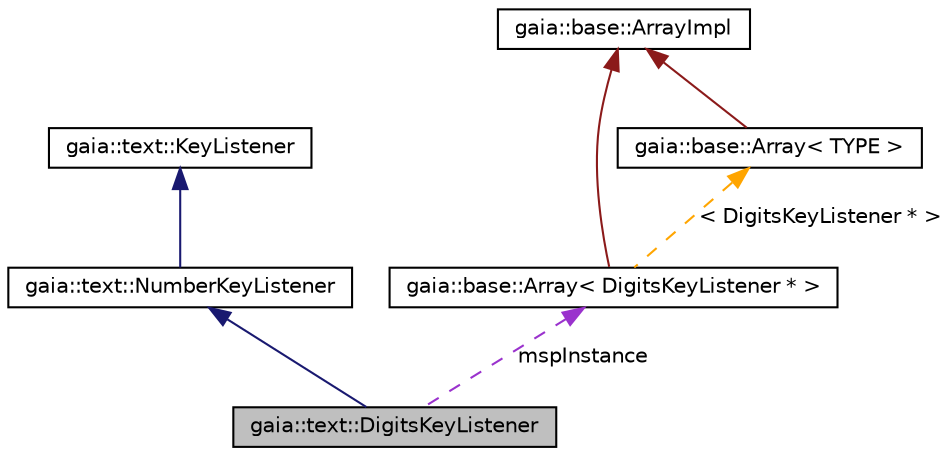 digraph G
{
  edge [fontname="Helvetica",fontsize="10",labelfontname="Helvetica",labelfontsize="10"];
  node [fontname="Helvetica",fontsize="10",shape=record];
  Node1 [label="gaia::text::DigitsKeyListener",height=0.2,width=0.4,color="black", fillcolor="grey75", style="filled" fontcolor="black"];
  Node2 -> Node1 [dir=back,color="midnightblue",fontsize="10",style="solid",fontname="Helvetica"];
  Node2 [label="gaia::text::NumberKeyListener",height=0.2,width=0.4,color="black", fillcolor="white", style="filled",URL="$da/d8a/classgaia_1_1text_1_1_number_key_listener.html",tooltip="For numeric text entry."];
  Node3 -> Node2 [dir=back,color="midnightblue",fontsize="10",style="solid",fontname="Helvetica"];
  Node3 [label="gaia::text::KeyListener",height=0.2,width=0.4,color="black", fillcolor="white", style="filled",URL="$d7/d60/classgaia_1_1text_1_1_key_listener.html",tooltip="Interface for converting text key events into edit operations on an Editable class."];
  Node4 -> Node1 [dir=back,color="darkorchid3",fontsize="10",style="dashed",label="mspInstance",fontname="Helvetica"];
  Node4 [label="gaia::base::Array\< DigitsKeyListener * \>",height=0.2,width=0.4,color="black", fillcolor="white", style="filled",URL="$d2/db0/classgaia_1_1base_1_1_array.html"];
  Node5 -> Node4 [dir=back,color="firebrick4",fontsize="10",style="solid",fontname="Helvetica"];
  Node5 [label="gaia::base::ArrayImpl",height=0.2,width=0.4,color="black", fillcolor="white", style="filled",URL="$d2/d80/classgaia_1_1base_1_1_array_impl.html",tooltip="Implements array data structure and its operation methods."];
  Node6 -> Node4 [dir=back,color="orange",fontsize="10",style="dashed",label="\< DigitsKeyListener * \>",fontname="Helvetica"];
  Node6 [label="gaia::base::Array\< TYPE \>",height=0.2,width=0.4,color="black", fillcolor="white", style="filled",URL="$d2/db0/classgaia_1_1base_1_1_array.html",tooltip="Implements array to replace C-style array."];
  Node5 -> Node6 [dir=back,color="firebrick4",fontsize="10",style="solid",fontname="Helvetica"];
}
